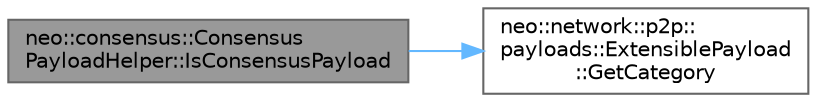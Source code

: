 digraph "neo::consensus::ConsensusPayloadHelper::IsConsensusPayload"
{
 // LATEX_PDF_SIZE
  bgcolor="transparent";
  edge [fontname=Helvetica,fontsize=10,labelfontname=Helvetica,labelfontsize=10];
  node [fontname=Helvetica,fontsize=10,shape=box,height=0.2,width=0.4];
  rankdir="LR";
  Node1 [id="Node000001",label="neo::consensus::Consensus\lPayloadHelper::IsConsensusPayload",height=0.2,width=0.4,color="gray40", fillcolor="grey60", style="filled", fontcolor="black",tooltip="Checks if an ExtensiblePayload contains a consensus message."];
  Node1 -> Node2 [id="edge1_Node000001_Node000002",color="steelblue1",style="solid",tooltip=" "];
  Node2 [id="Node000002",label="neo::network::p2p::\lpayloads::ExtensiblePayload\l::GetCategory",height=0.2,width=0.4,color="grey40", fillcolor="white", style="filled",URL="$classneo_1_1network_1_1p2p_1_1payloads_1_1_extensible_payload.html#ade482bb50f8400057c1d622bb9356777",tooltip="Gets the category string."];
}
